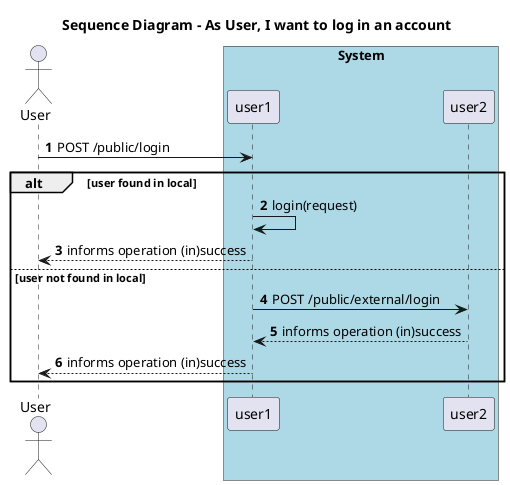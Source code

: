 @startuml
'autocomplete on
autonumber

title Sequence Diagram - As User, I want to log in an account

actor "User" as Ac
box "System" #lightblue
participant "user1" as Sys
participant "user2" as Sys2
end box

Ac -> Sys : POST /public/login
alt user found in local
    Sys -> Sys : login(request)
    Sys --> Ac : informs operation (in)success
else user not found in local
    Sys -> Sys2 : POST /public/external/login
    Sys2 --> Sys : informs operation (in)success
    Sys --> Ac : informs operation (in)success
end


@enduml
